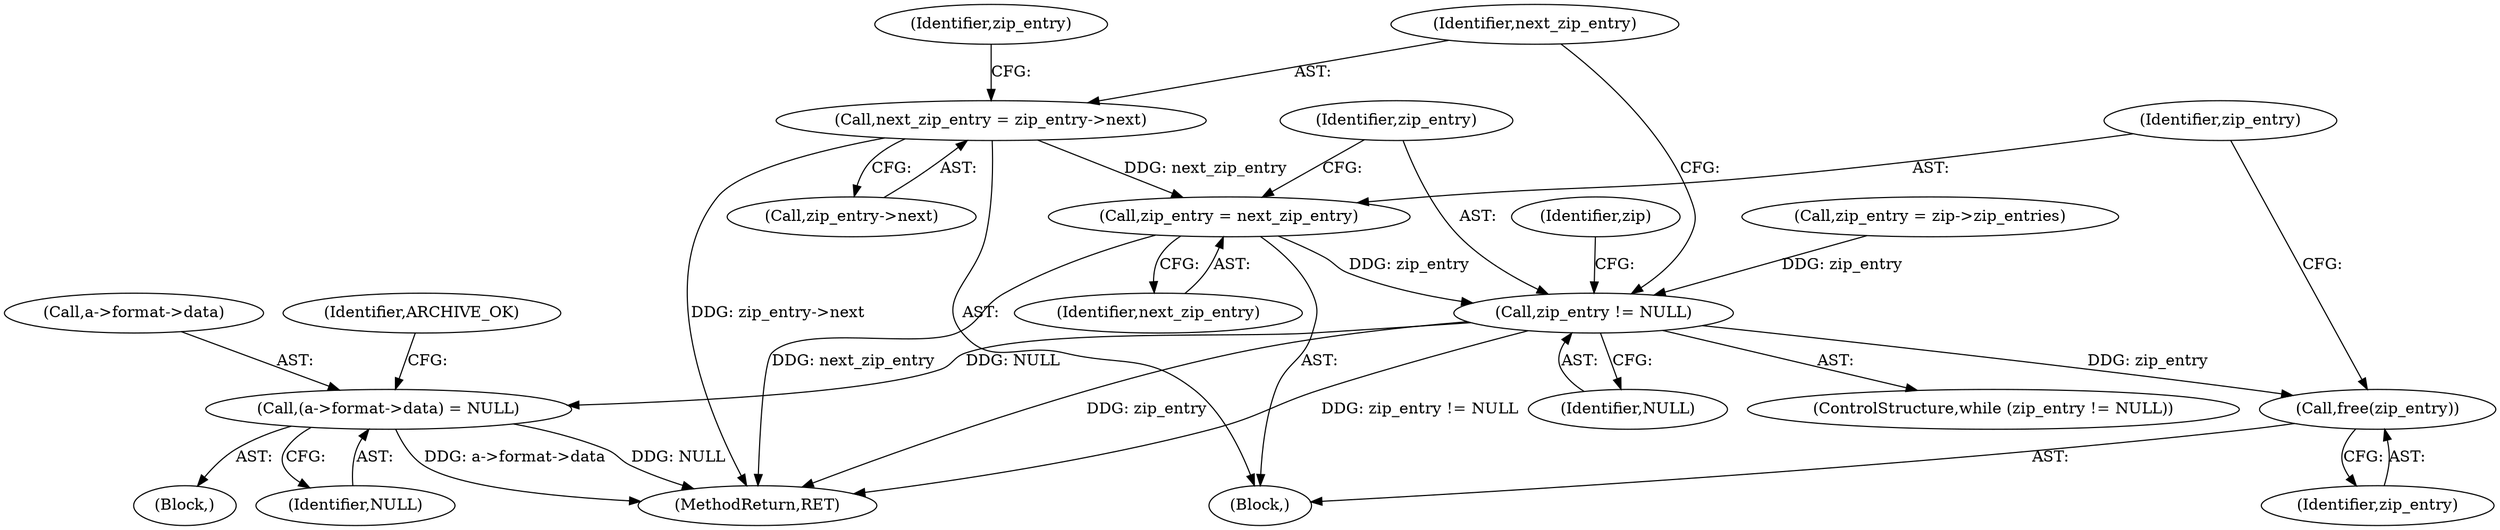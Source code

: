 digraph "0_libarchive_ba641f73f3d758d9032b3f0e5597a9c6e593a505@pointer" {
"1000184" [label="(Call,zip_entry = next_zip_entry)"];
"1000172" [label="(Call,next_zip_entry = zip_entry->next)"];
"1000168" [label="(Call,zip_entry != NULL)"];
"1000182" [label="(Call,free(zip_entry))"];
"1000228" [label="(Call,(a->format->data) = NULL)"];
"1000189" [label="(Identifier,zip)"];
"1000184" [label="(Call,zip_entry = next_zip_entry)"];
"1000102" [label="(Block,)"];
"1000170" [label="(Identifier,NULL)"];
"1000182" [label="(Call,free(zip_entry))"];
"1000237" [label="(MethodReturn,RET)"];
"1000167" [label="(ControlStructure,while (zip_entry != NULL))"];
"1000180" [label="(Identifier,zip_entry)"];
"1000174" [label="(Call,zip_entry->next)"];
"1000236" [label="(Identifier,ARCHIVE_OK)"];
"1000173" [label="(Identifier,next_zip_entry)"];
"1000186" [label="(Identifier,next_zip_entry)"];
"1000168" [label="(Call,zip_entry != NULL)"];
"1000172" [label="(Call,next_zip_entry = zip_entry->next)"];
"1000183" [label="(Identifier,zip_entry)"];
"1000228" [label="(Call,(a->format->data) = NULL)"];
"1000185" [label="(Identifier,zip_entry)"];
"1000234" [label="(Identifier,NULL)"];
"1000171" [label="(Block,)"];
"1000169" [label="(Identifier,zip_entry)"];
"1000162" [label="(Call,zip_entry = zip->zip_entries)"];
"1000229" [label="(Call,a->format->data)"];
"1000184" -> "1000171"  [label="AST: "];
"1000184" -> "1000186"  [label="CFG: "];
"1000185" -> "1000184"  [label="AST: "];
"1000186" -> "1000184"  [label="AST: "];
"1000169" -> "1000184"  [label="CFG: "];
"1000184" -> "1000237"  [label="DDG: next_zip_entry"];
"1000184" -> "1000168"  [label="DDG: zip_entry"];
"1000172" -> "1000184"  [label="DDG: next_zip_entry"];
"1000172" -> "1000171"  [label="AST: "];
"1000172" -> "1000174"  [label="CFG: "];
"1000173" -> "1000172"  [label="AST: "];
"1000174" -> "1000172"  [label="AST: "];
"1000180" -> "1000172"  [label="CFG: "];
"1000172" -> "1000237"  [label="DDG: zip_entry->next"];
"1000168" -> "1000167"  [label="AST: "];
"1000168" -> "1000170"  [label="CFG: "];
"1000169" -> "1000168"  [label="AST: "];
"1000170" -> "1000168"  [label="AST: "];
"1000173" -> "1000168"  [label="CFG: "];
"1000189" -> "1000168"  [label="CFG: "];
"1000168" -> "1000237"  [label="DDG: zip_entry"];
"1000168" -> "1000237"  [label="DDG: zip_entry != NULL"];
"1000162" -> "1000168"  [label="DDG: zip_entry"];
"1000168" -> "1000182"  [label="DDG: zip_entry"];
"1000168" -> "1000228"  [label="DDG: NULL"];
"1000182" -> "1000171"  [label="AST: "];
"1000182" -> "1000183"  [label="CFG: "];
"1000183" -> "1000182"  [label="AST: "];
"1000185" -> "1000182"  [label="CFG: "];
"1000228" -> "1000102"  [label="AST: "];
"1000228" -> "1000234"  [label="CFG: "];
"1000229" -> "1000228"  [label="AST: "];
"1000234" -> "1000228"  [label="AST: "];
"1000236" -> "1000228"  [label="CFG: "];
"1000228" -> "1000237"  [label="DDG: a->format->data"];
"1000228" -> "1000237"  [label="DDG: NULL"];
}

